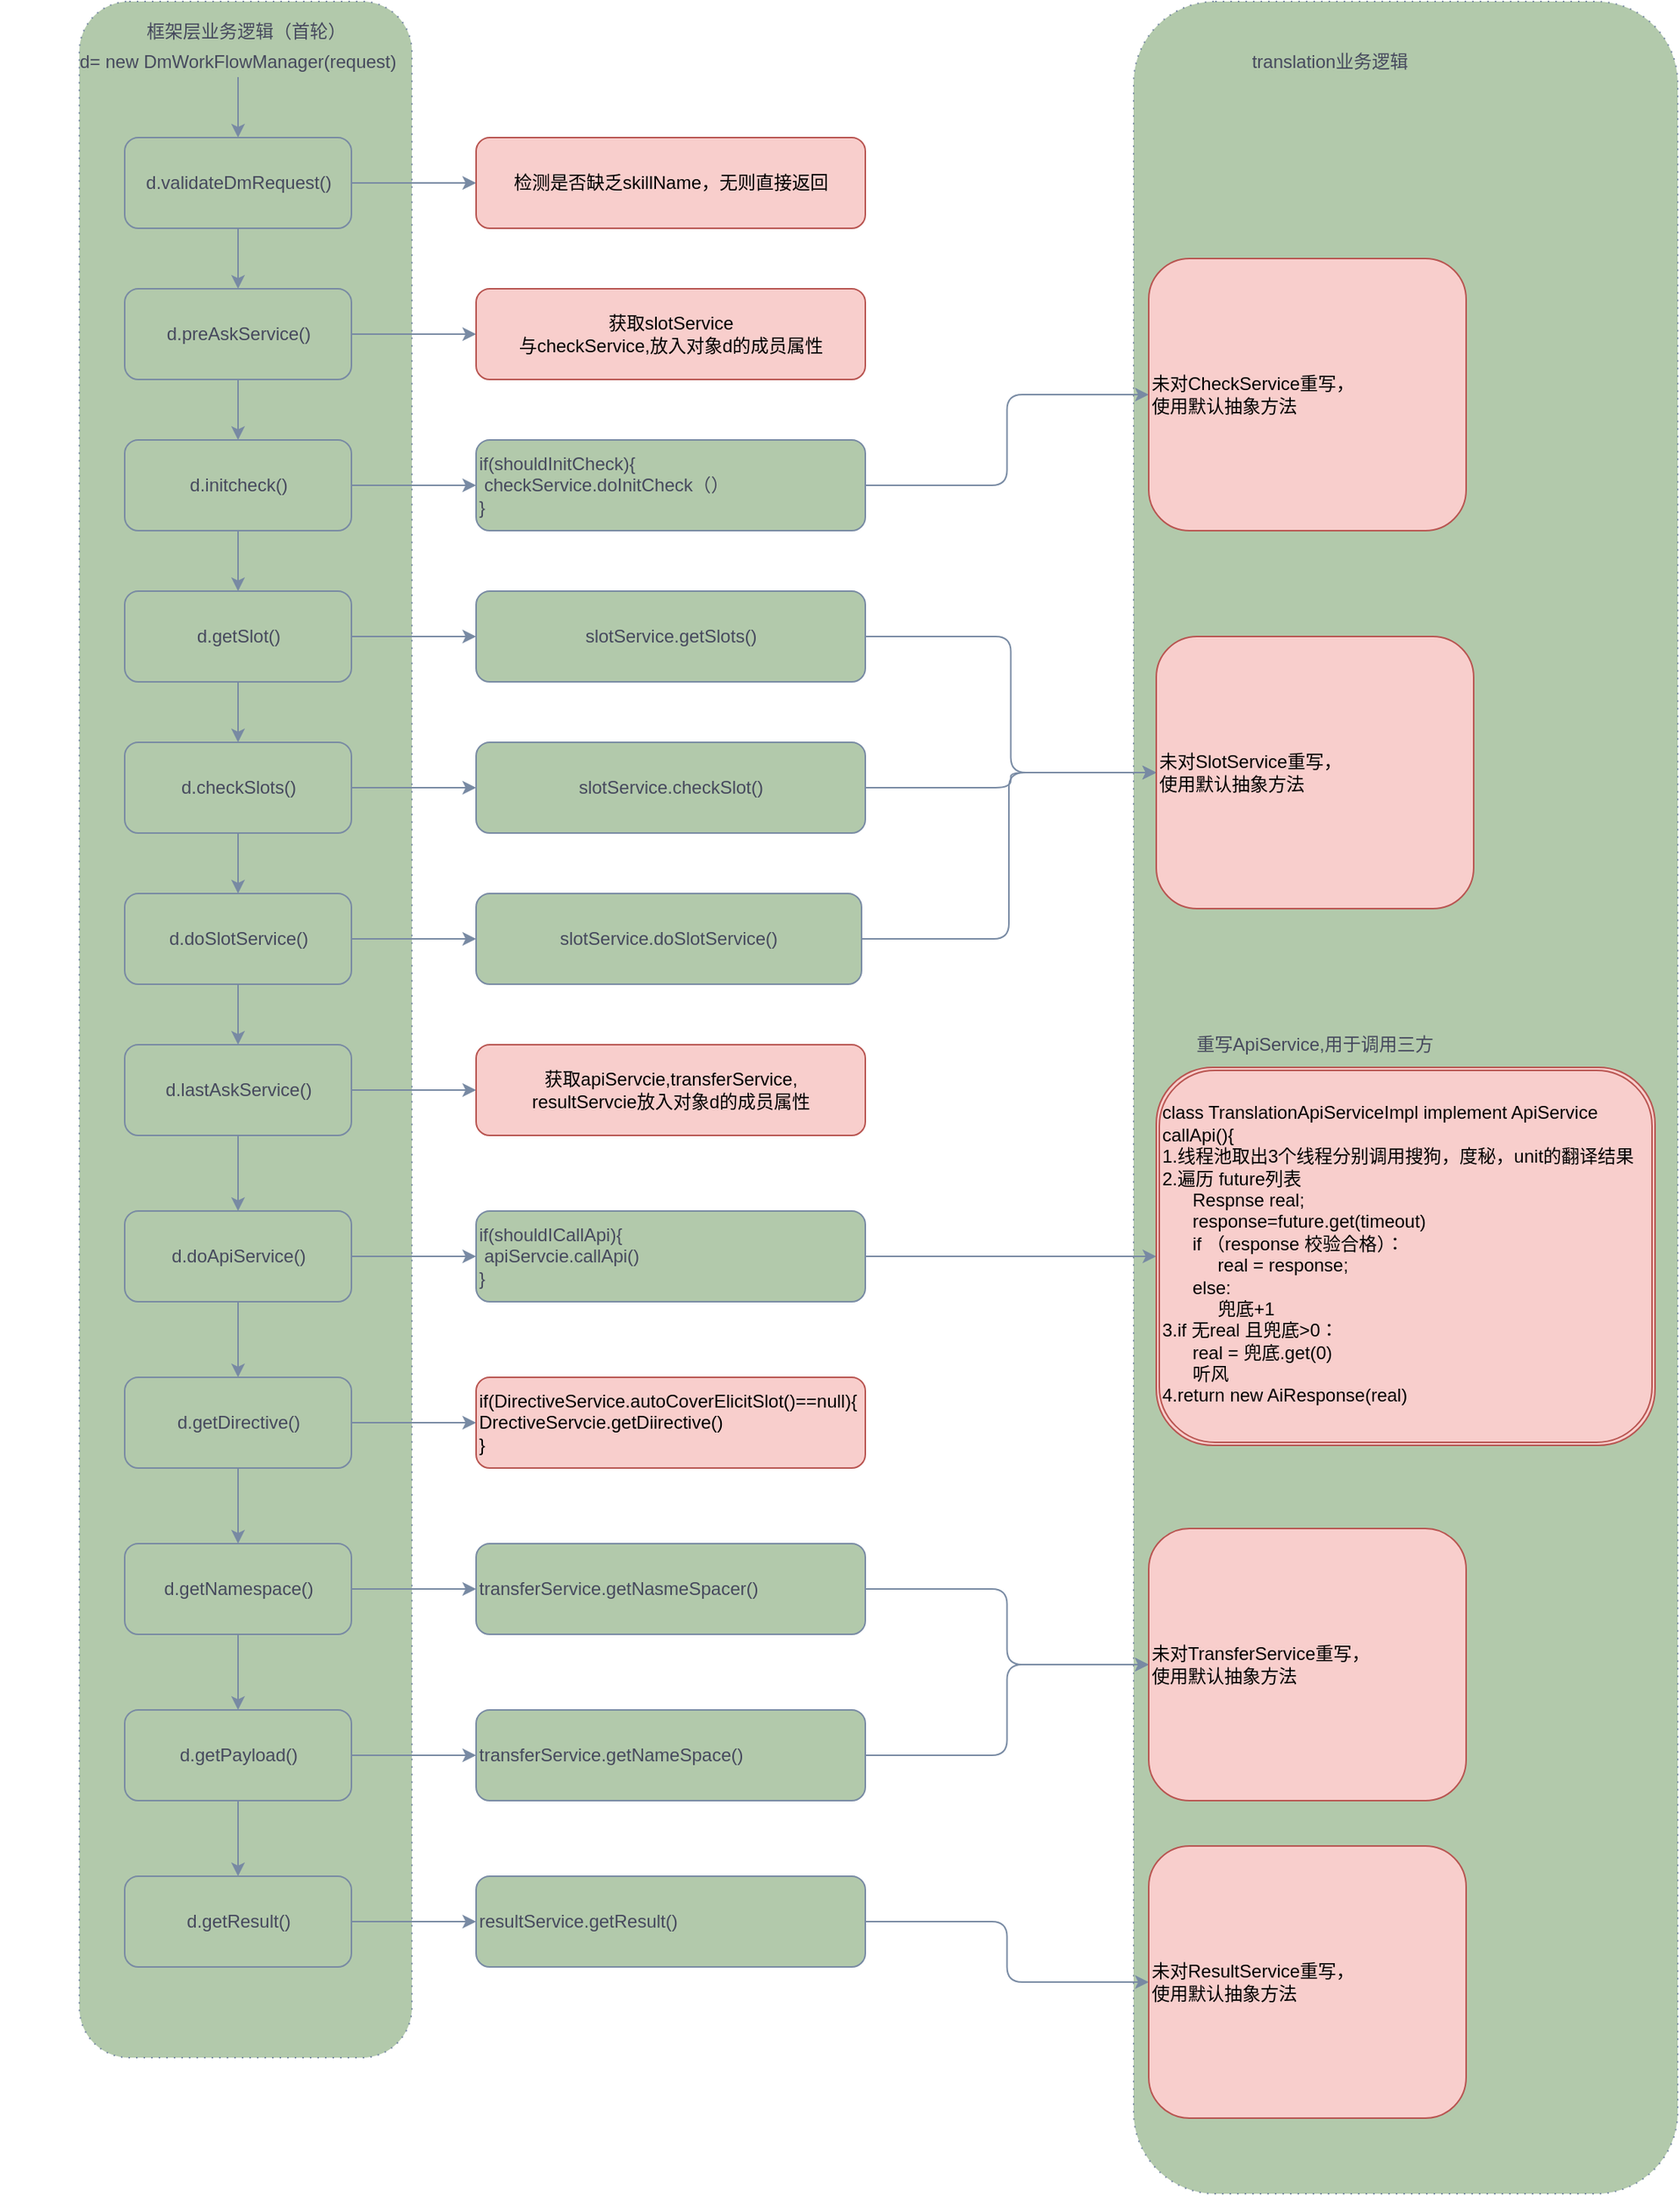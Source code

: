 <mxfile version="13.8.2" type="github">
  <diagram id="hl56yfetpkZTC3vXIedy" name="第 1 页">
    <mxGraphModel dx="1422" dy="745" grid="1" gridSize="10" guides="1" tooltips="1" connect="1" arrows="1" fold="1" page="1" pageScale="1" pageWidth="1169" pageHeight="1654" math="0" shadow="0">
      <root>
        <mxCell id="0" />
        <mxCell id="1" parent="0" />
        <mxCell id="-9Mtz2GCRb9Vz_m4Vo6k-84" value="" style="shape=ext;rounded=1;html=1;whiteSpace=wrap;dashed=1;dashPattern=1 4;fillColor=#B2C9AB;strokeColor=#788AA3;fontColor=#46495D;" vertex="1" parent="1">
          <mxGeometry x="790" y="40" width="360" height="1450" as="geometry" />
        </mxCell>
        <mxCell id="-9Mtz2GCRb9Vz_m4Vo6k-12" value="" style="shape=ext;rounded=1;html=1;whiteSpace=wrap;dashed=1;dashPattern=1 4;fillColor=#B2C9AB;strokeColor=#788AA3;fontColor=#46495D;" vertex="1" parent="1">
          <mxGeometry x="92.5" y="40" width="220" height="1360" as="geometry" />
        </mxCell>
        <mxCell id="-9Mtz2GCRb9Vz_m4Vo6k-30" value="" style="edgeStyle=orthogonalEdgeStyle;rounded=0;orthogonalLoop=1;jettySize=auto;html=1;strokeColor=#788AA3;fontColor=#46495D;" edge="1" parent="1" source="-9Mtz2GCRb9Vz_m4Vo6k-1" target="-9Mtz2GCRb9Vz_m4Vo6k-29">
          <mxGeometry relative="1" as="geometry" />
        </mxCell>
        <mxCell id="-9Mtz2GCRb9Vz_m4Vo6k-1" value="d.validateDmRequest()" style="rounded=1;whiteSpace=wrap;html=1;fillColor=#B2C9AB;strokeColor=#788AA3;fontColor=#46495D;" vertex="1" parent="1">
          <mxGeometry x="122.5" y="130" width="150" height="60" as="geometry" />
        </mxCell>
        <mxCell id="-9Mtz2GCRb9Vz_m4Vo6k-32" value="" style="edgeStyle=orthogonalEdgeStyle;rounded=0;orthogonalLoop=1;jettySize=auto;html=1;strokeColor=#788AA3;fontColor=#46495D;" edge="1" parent="1" source="-9Mtz2GCRb9Vz_m4Vo6k-2" target="-9Mtz2GCRb9Vz_m4Vo6k-31">
          <mxGeometry relative="1" as="geometry" />
        </mxCell>
        <mxCell id="-9Mtz2GCRb9Vz_m4Vo6k-2" value="d.preAskService()" style="rounded=1;whiteSpace=wrap;html=1;fillColor=#B2C9AB;strokeColor=#788AA3;fontColor=#46495D;" vertex="1" parent="1">
          <mxGeometry x="122.5" y="230" width="150" height="60" as="geometry" />
        </mxCell>
        <mxCell id="-9Mtz2GCRb9Vz_m4Vo6k-16" value="" style="edgeStyle=orthogonalEdgeStyle;rounded=0;orthogonalLoop=1;jettySize=auto;html=1;strokeColor=#788AA3;fontColor=#46495D;" edge="1" parent="1" source="-9Mtz2GCRb9Vz_m4Vo6k-3" target="-9Mtz2GCRb9Vz_m4Vo6k-4">
          <mxGeometry relative="1" as="geometry" />
        </mxCell>
        <mxCell id="-9Mtz2GCRb9Vz_m4Vo6k-34" value="" style="edgeStyle=orthogonalEdgeStyle;rounded=0;orthogonalLoop=1;jettySize=auto;html=1;strokeColor=#788AA3;fontColor=#46495D;" edge="1" parent="1" source="-9Mtz2GCRb9Vz_m4Vo6k-3" target="-9Mtz2GCRb9Vz_m4Vo6k-33">
          <mxGeometry relative="1" as="geometry" />
        </mxCell>
        <mxCell id="-9Mtz2GCRb9Vz_m4Vo6k-3" value="d.initcheck()" style="rounded=1;whiteSpace=wrap;html=1;fillColor=#B2C9AB;strokeColor=#788AA3;fontColor=#46495D;" vertex="1" parent="1">
          <mxGeometry x="122.5" y="330" width="150" height="60" as="geometry" />
        </mxCell>
        <mxCell id="-9Mtz2GCRb9Vz_m4Vo6k-18" value="" style="edgeStyle=orthogonalEdgeStyle;rounded=0;orthogonalLoop=1;jettySize=auto;html=1;strokeColor=#788AA3;fontColor=#46495D;" edge="1" parent="1" source="-9Mtz2GCRb9Vz_m4Vo6k-4" target="-9Mtz2GCRb9Vz_m4Vo6k-5">
          <mxGeometry relative="1" as="geometry" />
        </mxCell>
        <mxCell id="-9Mtz2GCRb9Vz_m4Vo6k-36" value="" style="edgeStyle=orthogonalEdgeStyle;rounded=0;orthogonalLoop=1;jettySize=auto;html=1;strokeColor=#788AA3;fontColor=#46495D;" edge="1" parent="1" source="-9Mtz2GCRb9Vz_m4Vo6k-4" target="-9Mtz2GCRb9Vz_m4Vo6k-35">
          <mxGeometry relative="1" as="geometry" />
        </mxCell>
        <mxCell id="-9Mtz2GCRb9Vz_m4Vo6k-4" value="d.getSlot()" style="rounded=1;whiteSpace=wrap;html=1;fillColor=#B2C9AB;strokeColor=#788AA3;fontColor=#46495D;" vertex="1" parent="1">
          <mxGeometry x="122.5" y="430" width="150" height="60" as="geometry" />
        </mxCell>
        <mxCell id="-9Mtz2GCRb9Vz_m4Vo6k-17" value="" style="edgeStyle=orthogonalEdgeStyle;rounded=0;orthogonalLoop=1;jettySize=auto;html=1;strokeColor=#788AA3;fontColor=#46495D;" edge="1" parent="1" source="-9Mtz2GCRb9Vz_m4Vo6k-5" target="-9Mtz2GCRb9Vz_m4Vo6k-6">
          <mxGeometry relative="1" as="geometry" />
        </mxCell>
        <mxCell id="-9Mtz2GCRb9Vz_m4Vo6k-38" value="" style="edgeStyle=orthogonalEdgeStyle;rounded=0;orthogonalLoop=1;jettySize=auto;html=1;strokeColor=#788AA3;fontColor=#46495D;" edge="1" parent="1" source="-9Mtz2GCRb9Vz_m4Vo6k-5" target="-9Mtz2GCRb9Vz_m4Vo6k-37">
          <mxGeometry relative="1" as="geometry" />
        </mxCell>
        <mxCell id="-9Mtz2GCRb9Vz_m4Vo6k-5" value="d.checkSlots()" style="rounded=1;whiteSpace=wrap;html=1;fillColor=#B2C9AB;strokeColor=#788AA3;fontColor=#46495D;" vertex="1" parent="1">
          <mxGeometry x="122.5" y="530" width="150" height="60" as="geometry" />
        </mxCell>
        <mxCell id="-9Mtz2GCRb9Vz_m4Vo6k-40" value="" style="edgeStyle=orthogonalEdgeStyle;rounded=0;orthogonalLoop=1;jettySize=auto;html=1;strokeColor=#788AA3;fontColor=#46495D;" edge="1" parent="1" source="-9Mtz2GCRb9Vz_m4Vo6k-6" target="-9Mtz2GCRb9Vz_m4Vo6k-39">
          <mxGeometry relative="1" as="geometry" />
        </mxCell>
        <mxCell id="-9Mtz2GCRb9Vz_m4Vo6k-43" value="" style="edgeStyle=orthogonalEdgeStyle;rounded=0;orthogonalLoop=1;jettySize=auto;html=1;strokeColor=#788AA3;fontColor=#46495D;" edge="1" parent="1" source="-9Mtz2GCRb9Vz_m4Vo6k-6" target="-9Mtz2GCRb9Vz_m4Vo6k-41">
          <mxGeometry relative="1" as="geometry" />
        </mxCell>
        <mxCell id="-9Mtz2GCRb9Vz_m4Vo6k-6" value="d.doSlotService()" style="rounded=1;whiteSpace=wrap;html=1;fillColor=#B2C9AB;strokeColor=#788AA3;fontColor=#46495D;" vertex="1" parent="1">
          <mxGeometry x="122.5" y="630" width="150" height="60" as="geometry" />
        </mxCell>
        <mxCell id="-9Mtz2GCRb9Vz_m4Vo6k-20" value="" style="edgeStyle=orthogonalEdgeStyle;rounded=0;orthogonalLoop=1;jettySize=auto;html=1;strokeColor=#788AA3;fontColor=#46495D;" edge="1" parent="1" source="-9Mtz2GCRb9Vz_m4Vo6k-7" target="-9Mtz2GCRb9Vz_m4Vo6k-8">
          <mxGeometry relative="1" as="geometry" />
        </mxCell>
        <mxCell id="-9Mtz2GCRb9Vz_m4Vo6k-47" value="" style="edgeStyle=orthogonalEdgeStyle;rounded=0;orthogonalLoop=1;jettySize=auto;html=1;strokeColor=#788AA3;fontColor=#46495D;" edge="1" parent="1" source="-9Mtz2GCRb9Vz_m4Vo6k-7" target="-9Mtz2GCRb9Vz_m4Vo6k-46">
          <mxGeometry relative="1" as="geometry" />
        </mxCell>
        <mxCell id="-9Mtz2GCRb9Vz_m4Vo6k-7" value="d.doApiService()" style="rounded=1;whiteSpace=wrap;html=1;fillColor=#B2C9AB;strokeColor=#788AA3;fontColor=#46495D;" vertex="1" parent="1">
          <mxGeometry x="122.5" y="840" width="150" height="60" as="geometry" />
        </mxCell>
        <mxCell id="-9Mtz2GCRb9Vz_m4Vo6k-21" value="" style="edgeStyle=orthogonalEdgeStyle;rounded=0;orthogonalLoop=1;jettySize=auto;html=1;strokeColor=#788AA3;fontColor=#46495D;" edge="1" parent="1" source="-9Mtz2GCRb9Vz_m4Vo6k-8" target="-9Mtz2GCRb9Vz_m4Vo6k-9">
          <mxGeometry relative="1" as="geometry" />
        </mxCell>
        <mxCell id="-9Mtz2GCRb9Vz_m4Vo6k-50" value="" style="edgeStyle=orthogonalEdgeStyle;rounded=0;orthogonalLoop=1;jettySize=auto;html=1;strokeColor=#788AA3;fontColor=#46495D;" edge="1" parent="1" source="-9Mtz2GCRb9Vz_m4Vo6k-8" target="-9Mtz2GCRb9Vz_m4Vo6k-49">
          <mxGeometry relative="1" as="geometry" />
        </mxCell>
        <mxCell id="-9Mtz2GCRb9Vz_m4Vo6k-8" value="d.getDirective()" style="rounded=1;whiteSpace=wrap;html=1;fillColor=#B2C9AB;strokeColor=#788AA3;fontColor=#46495D;" vertex="1" parent="1">
          <mxGeometry x="122.5" y="950" width="150" height="60" as="geometry" />
        </mxCell>
        <mxCell id="-9Mtz2GCRb9Vz_m4Vo6k-22" value="" style="edgeStyle=orthogonalEdgeStyle;rounded=0;orthogonalLoop=1;jettySize=auto;html=1;strokeColor=#788AA3;fontColor=#46495D;" edge="1" parent="1" source="-9Mtz2GCRb9Vz_m4Vo6k-9" target="-9Mtz2GCRb9Vz_m4Vo6k-10">
          <mxGeometry relative="1" as="geometry" />
        </mxCell>
        <mxCell id="-9Mtz2GCRb9Vz_m4Vo6k-53" value="" style="edgeStyle=orthogonalEdgeStyle;rounded=0;orthogonalLoop=1;jettySize=auto;html=1;strokeColor=#788AA3;fontColor=#46495D;" edge="1" parent="1" source="-9Mtz2GCRb9Vz_m4Vo6k-9" target="-9Mtz2GCRb9Vz_m4Vo6k-51">
          <mxGeometry relative="1" as="geometry" />
        </mxCell>
        <mxCell id="-9Mtz2GCRb9Vz_m4Vo6k-9" value="d.getNamespace()" style="rounded=1;whiteSpace=wrap;html=1;fillColor=#B2C9AB;strokeColor=#788AA3;fontColor=#46495D;" vertex="1" parent="1">
          <mxGeometry x="122.5" y="1060" width="150" height="60" as="geometry" />
        </mxCell>
        <mxCell id="-9Mtz2GCRb9Vz_m4Vo6k-23" value="" style="edgeStyle=orthogonalEdgeStyle;rounded=0;orthogonalLoop=1;jettySize=auto;html=1;strokeColor=#788AA3;fontColor=#46495D;" edge="1" parent="1" source="-9Mtz2GCRb9Vz_m4Vo6k-10" target="-9Mtz2GCRb9Vz_m4Vo6k-11">
          <mxGeometry relative="1" as="geometry" />
        </mxCell>
        <mxCell id="-9Mtz2GCRb9Vz_m4Vo6k-55" value="" style="edgeStyle=orthogonalEdgeStyle;rounded=0;orthogonalLoop=1;jettySize=auto;html=1;strokeColor=#788AA3;fontColor=#46495D;" edge="1" parent="1" source="-9Mtz2GCRb9Vz_m4Vo6k-10" target="-9Mtz2GCRb9Vz_m4Vo6k-54">
          <mxGeometry relative="1" as="geometry" />
        </mxCell>
        <mxCell id="-9Mtz2GCRb9Vz_m4Vo6k-10" value="d.getPayload()" style="rounded=1;whiteSpace=wrap;html=1;fillColor=#B2C9AB;strokeColor=#788AA3;fontColor=#46495D;" vertex="1" parent="1">
          <mxGeometry x="122.5" y="1170" width="150" height="60" as="geometry" />
        </mxCell>
        <mxCell id="-9Mtz2GCRb9Vz_m4Vo6k-57" value="" style="edgeStyle=orthogonalEdgeStyle;rounded=0;orthogonalLoop=1;jettySize=auto;html=1;strokeColor=#788AA3;fontColor=#46495D;" edge="1" parent="1" source="-9Mtz2GCRb9Vz_m4Vo6k-11" target="-9Mtz2GCRb9Vz_m4Vo6k-56">
          <mxGeometry relative="1" as="geometry" />
        </mxCell>
        <mxCell id="-9Mtz2GCRb9Vz_m4Vo6k-11" value="d.getResult()" style="rounded=1;whiteSpace=wrap;html=1;fillColor=#B2C9AB;strokeColor=#788AA3;fontColor=#46495D;" vertex="1" parent="1">
          <mxGeometry x="122.5" y="1280" width="150" height="60" as="geometry" />
        </mxCell>
        <mxCell id="-9Mtz2GCRb9Vz_m4Vo6k-27" value="" style="edgeStyle=orthogonalEdgeStyle;rounded=0;orthogonalLoop=1;jettySize=auto;html=1;strokeColor=#788AA3;fontColor=#46495D;" edge="1" parent="1" source="-9Mtz2GCRb9Vz_m4Vo6k-13" target="-9Mtz2GCRb9Vz_m4Vo6k-1">
          <mxGeometry relative="1" as="geometry" />
        </mxCell>
        <mxCell id="-9Mtz2GCRb9Vz_m4Vo6k-13" value="d= new DmWorkFlowManager(request)" style="text;html=1;strokeColor=none;fillColor=none;align=center;verticalAlign=middle;whiteSpace=wrap;rounded=0;fontColor=#46495D;" vertex="1" parent="1">
          <mxGeometry x="40" y="70" width="315" height="20" as="geometry" />
        </mxCell>
        <mxCell id="-9Mtz2GCRb9Vz_m4Vo6k-14" value="" style="endArrow=classic;html=1;exitX=0.5;exitY=1;exitDx=0;exitDy=0;strokeColor=#788AA3;fontColor=#46495D;" edge="1" parent="1" source="-9Mtz2GCRb9Vz_m4Vo6k-1" target="-9Mtz2GCRb9Vz_m4Vo6k-2">
          <mxGeometry width="50" height="50" relative="1" as="geometry">
            <mxPoint x="332.5" y="150" as="sourcePoint" />
            <mxPoint x="382.5" y="100" as="targetPoint" />
          </mxGeometry>
        </mxCell>
        <mxCell id="-9Mtz2GCRb9Vz_m4Vo6k-15" value="" style="endArrow=classic;html=1;exitX=0.5;exitY=1;exitDx=0;exitDy=0;entryX=0.5;entryY=0;entryDx=0;entryDy=0;strokeColor=#788AA3;fontColor=#46495D;" edge="1" parent="1" source="-9Mtz2GCRb9Vz_m4Vo6k-2" target="-9Mtz2GCRb9Vz_m4Vo6k-3">
          <mxGeometry width="50" height="50" relative="1" as="geometry">
            <mxPoint x="192.5" y="200" as="sourcePoint" />
            <mxPoint x="192.5" y="240" as="targetPoint" />
          </mxGeometry>
        </mxCell>
        <mxCell id="-9Mtz2GCRb9Vz_m4Vo6k-28" value="框架层业务逻辑（首轮）" style="text;html=1;strokeColor=none;fillColor=none;align=center;verticalAlign=middle;whiteSpace=wrap;rounded=0;fontColor=#46495D;" vertex="1" parent="1">
          <mxGeometry x="127.5" y="50" width="150" height="20" as="geometry" />
        </mxCell>
        <mxCell id="-9Mtz2GCRb9Vz_m4Vo6k-29" value="检测是否缺乏skillName，无则直接返回" style="rounded=1;whiteSpace=wrap;html=1;fillColor=#f8cecc;strokeColor=#b85450;" vertex="1" parent="1">
          <mxGeometry x="355" y="130" width="257.5" height="60" as="geometry" />
        </mxCell>
        <mxCell id="-9Mtz2GCRb9Vz_m4Vo6k-31" value="获取slotService&lt;br&gt;与checkService,放入对象d的成员属性" style="rounded=1;whiteSpace=wrap;html=1;fillColor=#f8cecc;strokeColor=#b85450;" vertex="1" parent="1">
          <mxGeometry x="355" y="230" width="257.5" height="60" as="geometry" />
        </mxCell>
        <mxCell id="-9Mtz2GCRb9Vz_m4Vo6k-78" style="edgeStyle=orthogonalEdgeStyle;curved=0;rounded=1;sketch=0;orthogonalLoop=1;jettySize=auto;html=1;entryX=0;entryY=0.5;entryDx=0;entryDy=0;strokeColor=#788AA3;fillColor=#B2C9AB;fontColor=#46495D;" edge="1" parent="1" source="-9Mtz2GCRb9Vz_m4Vo6k-33" target="-9Mtz2GCRb9Vz_m4Vo6k-77">
          <mxGeometry relative="1" as="geometry" />
        </mxCell>
        <mxCell id="-9Mtz2GCRb9Vz_m4Vo6k-33" value="if(shouldInitCheck){&lt;br&gt;&amp;nbsp;checkService.doInitCheck（）&lt;br&gt;}" style="rounded=1;whiteSpace=wrap;html=1;align=left;fillColor=#B2C9AB;strokeColor=#788AA3;fontColor=#46495D;" vertex="1" parent="1">
          <mxGeometry x="355" y="330" width="257.5" height="60" as="geometry" />
        </mxCell>
        <mxCell id="-9Mtz2GCRb9Vz_m4Vo6k-74" style="edgeStyle=orthogonalEdgeStyle;curved=0;rounded=1;sketch=0;orthogonalLoop=1;jettySize=auto;html=1;exitX=1;exitY=0.5;exitDx=0;exitDy=0;entryX=0;entryY=0.5;entryDx=0;entryDy=0;strokeColor=#788AA3;fillColor=#B2C9AB;fontColor=#46495D;" edge="1" parent="1" source="-9Mtz2GCRb9Vz_m4Vo6k-35" target="-9Mtz2GCRb9Vz_m4Vo6k-63">
          <mxGeometry relative="1" as="geometry" />
        </mxCell>
        <mxCell id="-9Mtz2GCRb9Vz_m4Vo6k-35" value="slotService.getSlots()" style="rounded=1;whiteSpace=wrap;html=1;fillColor=#B2C9AB;strokeColor=#788AA3;fontColor=#46495D;" vertex="1" parent="1">
          <mxGeometry x="355" y="430" width="257.5" height="60" as="geometry" />
        </mxCell>
        <mxCell id="-9Mtz2GCRb9Vz_m4Vo6k-75" style="edgeStyle=orthogonalEdgeStyle;curved=0;rounded=1;sketch=0;orthogonalLoop=1;jettySize=auto;html=1;entryX=0;entryY=0.5;entryDx=0;entryDy=0;strokeColor=#788AA3;fillColor=#B2C9AB;fontColor=#46495D;" edge="1" parent="1" source="-9Mtz2GCRb9Vz_m4Vo6k-37" target="-9Mtz2GCRb9Vz_m4Vo6k-63">
          <mxGeometry relative="1" as="geometry" />
        </mxCell>
        <mxCell id="-9Mtz2GCRb9Vz_m4Vo6k-37" value="slotService.checkSlot()" style="rounded=1;whiteSpace=wrap;html=1;fillColor=#B2C9AB;strokeColor=#788AA3;fontColor=#46495D;" vertex="1" parent="1">
          <mxGeometry x="355" y="530" width="257.5" height="60" as="geometry" />
        </mxCell>
        <mxCell id="-9Mtz2GCRb9Vz_m4Vo6k-76" style="edgeStyle=orthogonalEdgeStyle;curved=0;rounded=1;sketch=0;orthogonalLoop=1;jettySize=auto;html=1;entryX=0;entryY=0.5;entryDx=0;entryDy=0;strokeColor=#788AA3;fillColor=#B2C9AB;fontColor=#46495D;" edge="1" parent="1" source="-9Mtz2GCRb9Vz_m4Vo6k-39" target="-9Mtz2GCRb9Vz_m4Vo6k-63">
          <mxGeometry relative="1" as="geometry" />
        </mxCell>
        <mxCell id="-9Mtz2GCRb9Vz_m4Vo6k-39" value="slotService.doSlotService()" style="rounded=1;whiteSpace=wrap;html=1;fillColor=#B2C9AB;strokeColor=#788AA3;fontColor=#46495D;" vertex="1" parent="1">
          <mxGeometry x="355" y="630" width="255" height="60" as="geometry" />
        </mxCell>
        <mxCell id="-9Mtz2GCRb9Vz_m4Vo6k-42" value="" style="edgeStyle=orthogonalEdgeStyle;rounded=0;orthogonalLoop=1;jettySize=auto;html=1;strokeColor=#788AA3;fontColor=#46495D;" edge="1" parent="1" source="-9Mtz2GCRb9Vz_m4Vo6k-41" target="-9Mtz2GCRb9Vz_m4Vo6k-7">
          <mxGeometry relative="1" as="geometry" />
        </mxCell>
        <mxCell id="-9Mtz2GCRb9Vz_m4Vo6k-45" value="" style="edgeStyle=orthogonalEdgeStyle;rounded=0;orthogonalLoop=1;jettySize=auto;html=1;strokeColor=#788AA3;fontColor=#46495D;" edge="1" parent="1" source="-9Mtz2GCRb9Vz_m4Vo6k-41" target="-9Mtz2GCRb9Vz_m4Vo6k-44">
          <mxGeometry relative="1" as="geometry" />
        </mxCell>
        <mxCell id="-9Mtz2GCRb9Vz_m4Vo6k-41" value="d.lastAskService()" style="rounded=1;whiteSpace=wrap;html=1;fillColor=#B2C9AB;strokeColor=#788AA3;fontColor=#46495D;" vertex="1" parent="1">
          <mxGeometry x="122.5" y="730" width="150" height="60" as="geometry" />
        </mxCell>
        <mxCell id="-9Mtz2GCRb9Vz_m4Vo6k-44" value="获取apiServcie,transferService,&lt;br&gt;resultServcie放入对象d的成员属性" style="rounded=1;whiteSpace=wrap;html=1;fillColor=#f8cecc;strokeColor=#b85450;" vertex="1" parent="1">
          <mxGeometry x="355" y="730" width="257.5" height="60" as="geometry" />
        </mxCell>
        <mxCell id="-9Mtz2GCRb9Vz_m4Vo6k-61" style="edgeStyle=orthogonalEdgeStyle;rounded=0;orthogonalLoop=1;jettySize=auto;html=1;exitX=1;exitY=0.5;exitDx=0;exitDy=0;entryX=0;entryY=0.5;entryDx=0;entryDy=0;strokeColor=#788AA3;fontColor=#46495D;" edge="1" parent="1" source="-9Mtz2GCRb9Vz_m4Vo6k-46" target="-9Mtz2GCRb9Vz_m4Vo6k-58">
          <mxGeometry relative="1" as="geometry">
            <mxPoint x="640" y="212" as="targetPoint" />
          </mxGeometry>
        </mxCell>
        <mxCell id="-9Mtz2GCRb9Vz_m4Vo6k-46" value="if(shouldICallApi){&lt;br&gt;&amp;nbsp;apiServcie.callApi()&lt;br&gt;}" style="rounded=1;whiteSpace=wrap;html=1;align=left;fillColor=#B2C9AB;strokeColor=#788AA3;fontColor=#46495D;" vertex="1" parent="1">
          <mxGeometry x="355" y="840" width="257.5" height="60" as="geometry" />
        </mxCell>
        <mxCell id="-9Mtz2GCRb9Vz_m4Vo6k-49" value="if(DirectiveService.autoCoverElicitSlot()==null){&lt;br&gt;DrectiveServcie.getDiirective()&lt;br&gt;}" style="rounded=1;whiteSpace=wrap;html=1;align=left;fillColor=#f8cecc;strokeColor=#b85450;" vertex="1" parent="1">
          <mxGeometry x="355" y="950" width="257.5" height="60" as="geometry" />
        </mxCell>
        <mxCell id="-9Mtz2GCRb9Vz_m4Vo6k-80" style="edgeStyle=orthogonalEdgeStyle;curved=0;rounded=1;sketch=0;orthogonalLoop=1;jettySize=auto;html=1;strokeColor=#788AA3;fillColor=#B2C9AB;fontColor=#46495D;" edge="1" parent="1" source="-9Mtz2GCRb9Vz_m4Vo6k-51" target="-9Mtz2GCRb9Vz_m4Vo6k-79">
          <mxGeometry relative="1" as="geometry" />
        </mxCell>
        <mxCell id="-9Mtz2GCRb9Vz_m4Vo6k-51" value="transferService.getNasmeSpacer()" style="rounded=1;whiteSpace=wrap;html=1;align=left;fillColor=#B2C9AB;strokeColor=#788AA3;fontColor=#46495D;" vertex="1" parent="1">
          <mxGeometry x="355" y="1060" width="257.5" height="60" as="geometry" />
        </mxCell>
        <mxCell id="-9Mtz2GCRb9Vz_m4Vo6k-81" style="edgeStyle=orthogonalEdgeStyle;curved=0;rounded=1;sketch=0;orthogonalLoop=1;jettySize=auto;html=1;entryX=0;entryY=0.5;entryDx=0;entryDy=0;strokeColor=#788AA3;fillColor=#B2C9AB;fontColor=#46495D;" edge="1" parent="1" source="-9Mtz2GCRb9Vz_m4Vo6k-54" target="-9Mtz2GCRb9Vz_m4Vo6k-79">
          <mxGeometry relative="1" as="geometry" />
        </mxCell>
        <mxCell id="-9Mtz2GCRb9Vz_m4Vo6k-54" value="transferService.getNameSpace()" style="rounded=1;whiteSpace=wrap;html=1;align=left;fillColor=#B2C9AB;strokeColor=#788AA3;fontColor=#46495D;" vertex="1" parent="1">
          <mxGeometry x="355" y="1170" width="257.5" height="60" as="geometry" />
        </mxCell>
        <mxCell id="-9Mtz2GCRb9Vz_m4Vo6k-83" style="edgeStyle=orthogonalEdgeStyle;curved=0;rounded=1;sketch=0;orthogonalLoop=1;jettySize=auto;html=1;entryX=0;entryY=0.5;entryDx=0;entryDy=0;strokeColor=#788AA3;fillColor=#B2C9AB;fontColor=#46495D;" edge="1" parent="1" source="-9Mtz2GCRb9Vz_m4Vo6k-56" target="-9Mtz2GCRb9Vz_m4Vo6k-82">
          <mxGeometry relative="1" as="geometry" />
        </mxCell>
        <mxCell id="-9Mtz2GCRb9Vz_m4Vo6k-56" value="resultService.getResult()" style="rounded=1;whiteSpace=wrap;html=1;align=left;fillColor=#B2C9AB;strokeColor=#788AA3;fontColor=#46495D;" vertex="1" parent="1">
          <mxGeometry x="355" y="1280" width="257.5" height="60" as="geometry" />
        </mxCell>
        <mxCell id="-9Mtz2GCRb9Vz_m4Vo6k-58" value="&lt;br&gt;class TranslationApiServiceImpl implement ApiService&lt;br&gt;callApi(){&lt;br&gt;1.线程池取出3个线程分别调用搜狗，度秘，unit的翻译结果&lt;br&gt;2.遍历 future列表&lt;br&gt;&amp;nbsp; &amp;nbsp; &amp;nbsp; Respnse real;&lt;br&gt;&amp;nbsp; &amp;nbsp; &amp;nbsp; response=future.get(timeout)&lt;br&gt;&amp;nbsp; &amp;nbsp; &amp;nbsp; if （response 校验合格）：&lt;br&gt;&amp;nbsp; &amp;nbsp; &amp;nbsp; &amp;nbsp; &amp;nbsp; &amp;nbsp;real = response;&lt;br&gt;&amp;nbsp; &amp;nbsp; &amp;nbsp; else:&lt;br&gt;&amp;nbsp; &amp;nbsp; &amp;nbsp; &amp;nbsp; &amp;nbsp; &amp;nbsp;兜底+1&lt;br&gt;3.if 无real 且兜底&amp;gt;0：&lt;br&gt;&amp;nbsp; &amp;nbsp; &amp;nbsp; real = 兜底.get(0)&lt;br&gt;&amp;nbsp; &amp;nbsp; &amp;nbsp; 听风&lt;br&gt;4.return new AiResponse(real)&lt;br&gt;&amp;nbsp; &amp;nbsp; &amp;nbsp;&amp;nbsp;&lt;br&gt;&amp;nbsp; &amp;nbsp; &amp;nbsp; &amp;nbsp;&lt;br&gt;&lt;br&gt;" style="shape=ext;double=1;rounded=1;whiteSpace=wrap;html=1;align=left;verticalAlign=top;fillColor=#f8cecc;strokeColor=#b85450;" vertex="1" parent="1">
          <mxGeometry x="805" y="745" width="330" height="250" as="geometry" />
        </mxCell>
        <mxCell id="-9Mtz2GCRb9Vz_m4Vo6k-60" value="重写ApiService,用于调用三方" style="text;html=1;strokeColor=none;fillColor=none;align=center;verticalAlign=middle;whiteSpace=wrap;rounded=0;fontColor=#46495D;" vertex="1" parent="1">
          <mxGeometry x="780" y="720" width="260" height="20" as="geometry" />
        </mxCell>
        <mxCell id="-9Mtz2GCRb9Vz_m4Vo6k-63" value="未对SlotService重写，&lt;br&gt;使用默认抽象方法" style="rounded=1;whiteSpace=wrap;html=1;align=left;fillColor=#f8cecc;strokeColor=#b85450;" vertex="1" parent="1">
          <mxGeometry x="805" y="460" width="210" height="180" as="geometry" />
        </mxCell>
        <mxCell id="-9Mtz2GCRb9Vz_m4Vo6k-77" value="未对CheckService重写，&lt;br&gt;使用默认抽象方法" style="rounded=1;whiteSpace=wrap;html=1;align=left;fillColor=#f8cecc;strokeColor=#b85450;" vertex="1" parent="1">
          <mxGeometry x="800" y="210" width="210" height="180" as="geometry" />
        </mxCell>
        <mxCell id="-9Mtz2GCRb9Vz_m4Vo6k-79" value="未对TransferService重写，&lt;br&gt;使用默认抽象方法" style="rounded=1;whiteSpace=wrap;html=1;align=left;fillColor=#f8cecc;strokeColor=#b85450;" vertex="1" parent="1">
          <mxGeometry x="800" y="1050" width="210" height="180" as="geometry" />
        </mxCell>
        <mxCell id="-9Mtz2GCRb9Vz_m4Vo6k-82" value="未对ResultService重写，&lt;br&gt;使用默认抽象方法" style="rounded=1;whiteSpace=wrap;html=1;align=left;fillColor=#f8cecc;strokeColor=#b85450;" vertex="1" parent="1">
          <mxGeometry x="800" y="1260" width="210" height="180" as="geometry" />
        </mxCell>
        <mxCell id="-9Mtz2GCRb9Vz_m4Vo6k-85" value="translation业务逻辑" style="text;html=1;strokeColor=none;fillColor=none;align=center;verticalAlign=middle;whiteSpace=wrap;rounded=0;sketch=0;fontColor=#46495D;" vertex="1" parent="1">
          <mxGeometry x="840" y="70" width="160" height="20" as="geometry" />
        </mxCell>
      </root>
    </mxGraphModel>
  </diagram>
</mxfile>
